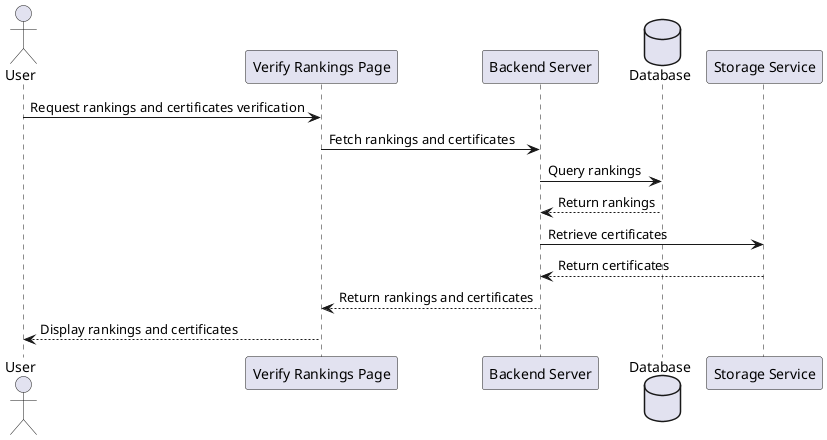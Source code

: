 ; filepath: /home/slightlywind/Repositories/Legacy/SWD392/sequence_diagrams/verify_rankings_certificates.puml
@startuml
actor "User" as Staff
participant "Verify Rankings Page" as VerifyRankingsPage
participant "Backend Server" as BackendServer
database Database
participant "Storage Service" as StorageService

Staff -> VerifyRankingsPage: Request rankings and certificates verification
VerifyRankingsPage -> BackendServer: Fetch rankings and certificates
BackendServer -> Database: Query rankings
Database --> BackendServer: Return rankings
BackendServer -> StorageService: Retrieve certificates
StorageService --> BackendServer: Return certificates
BackendServer --> VerifyRankingsPage: Return rankings and certificates
VerifyRankingsPage --> Staff: Display rankings and certificates
@enduml